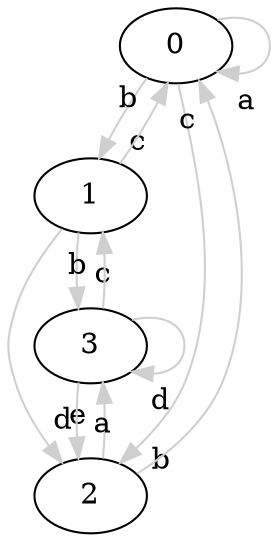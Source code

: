 digraph test_graph{

0 [label="0"]
1 [label="1"]
2 [label="2"]
3 [label="3"];
0 -> 0 [headlabel="a" labeldistance=2.0 labelangle=-40 color=grey81 ] 
1 -> 0 [headlabel="b" labeldistance=2.0 labelangle=-40 color=grey81 ] 
2 -> 0 [headlabel="c" labeldistance=2.0 labelangle=-40 color=grey81 ] 
0 -> 1 [headlabel="c" labeldistance=2.0 labelangle=-40 color=grey81 ] 
3 -> 1 [headlabel="b" labeldistance=2.0 labelangle=-40 color=grey81 ] 
0 -> 2 [headlabel="b" labeldistance=2.0 labelangle=-40 color=grey81 ] 
1 -> 2 [headlabel="d" labeldistance=2.0 labelangle=-40 color=grey81 ] 
3 -> 2 [headlabel="a" labeldistance=2.0 labelangle=-40 color=grey81 ] 
1 -> 3 [headlabel="c" labeldistance=2.0 labelangle=-40 color=grey81 ] 
2 -> 3 [headlabel="e" labeldistance=2.0 labelangle=-40 color=grey81 ] 
3 -> 3 [headlabel="d" labeldistance=2.0 labelangle=-40 color=grey81 ] }